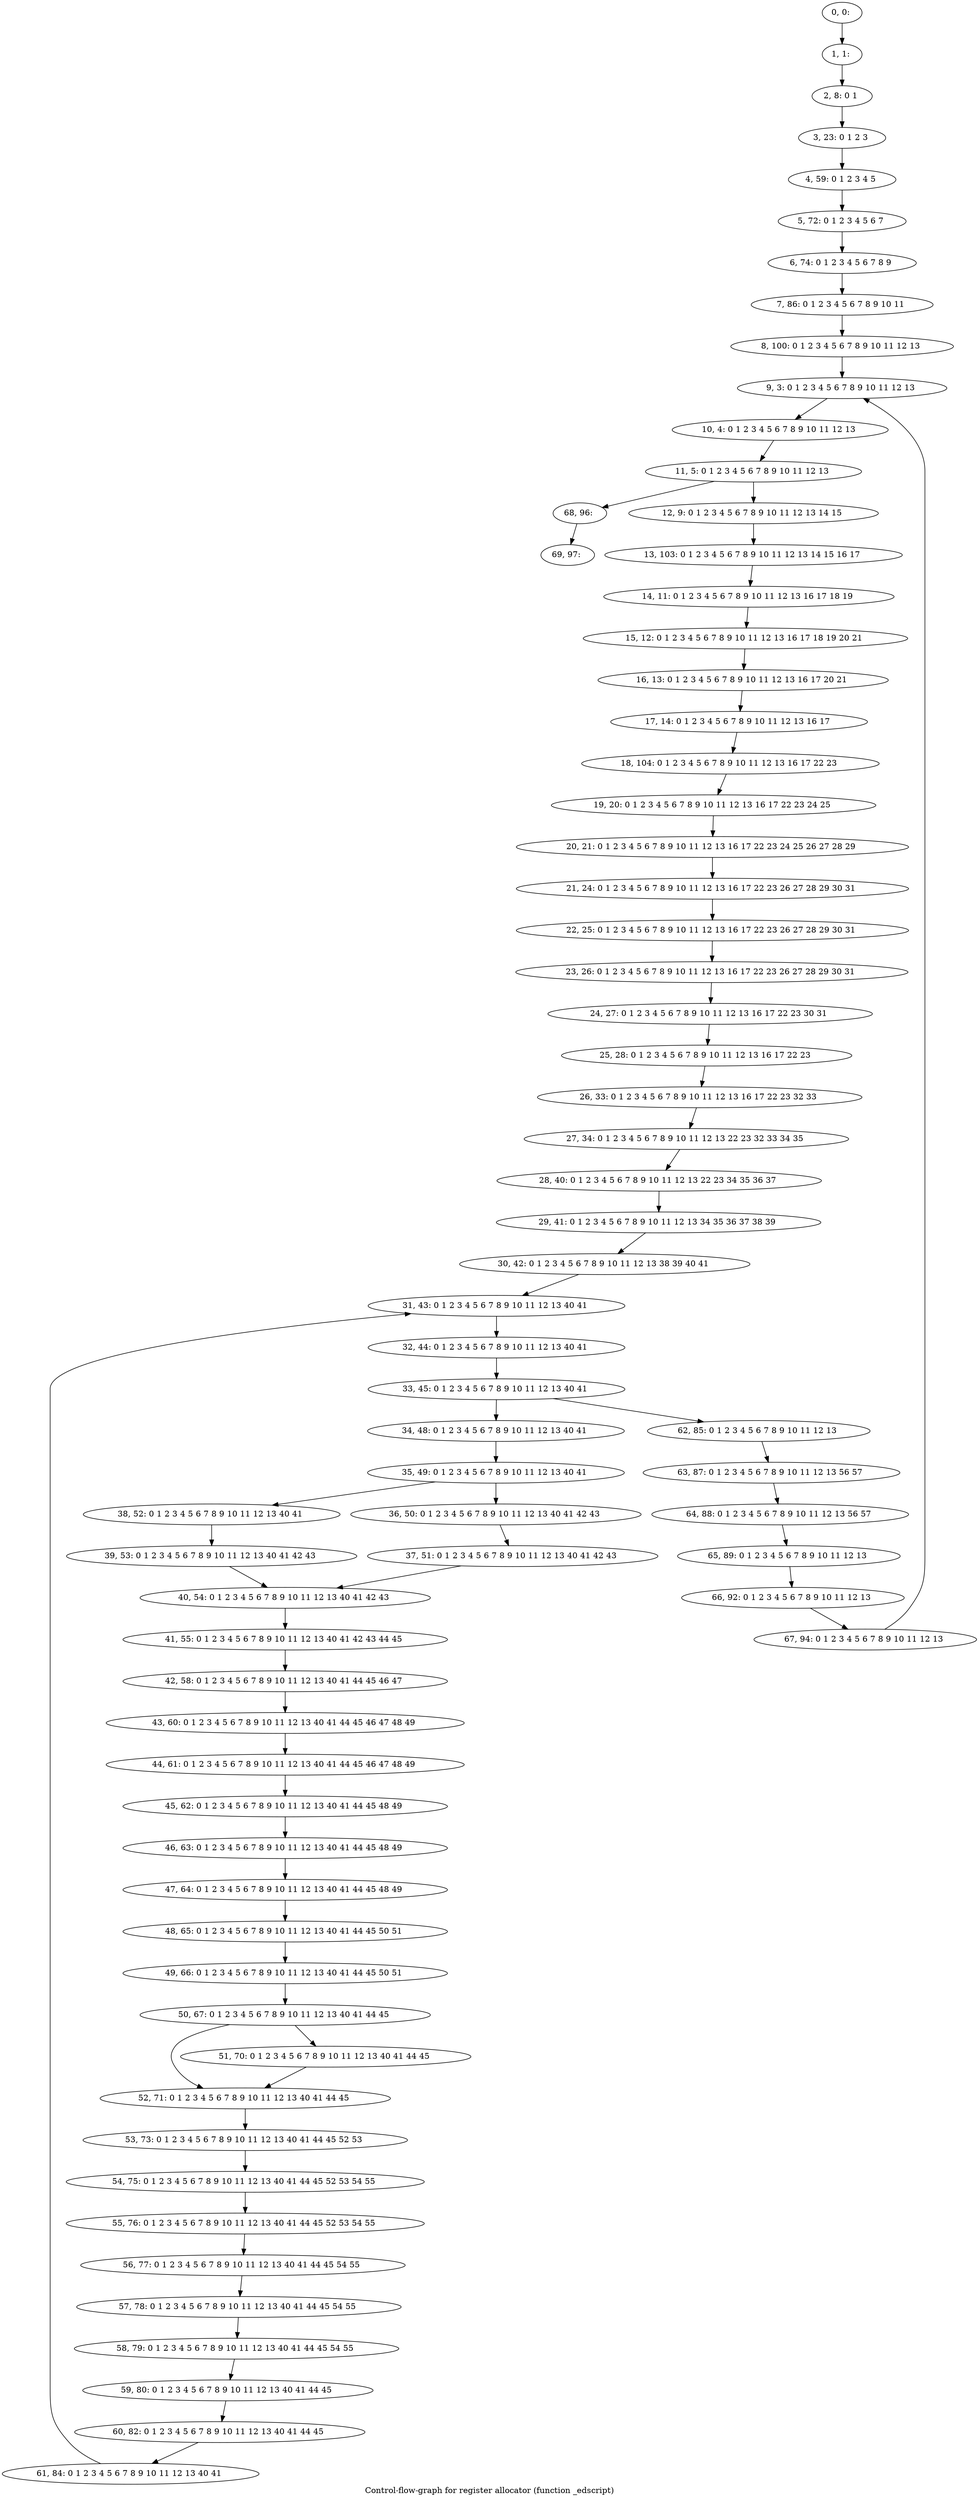 digraph G {
graph [label="Control-flow-graph for register allocator (function _edscript)"]
0[label="0, 0: "];
1[label="1, 1: "];
2[label="2, 8: 0 1 "];
3[label="3, 23: 0 1 2 3 "];
4[label="4, 59: 0 1 2 3 4 5 "];
5[label="5, 72: 0 1 2 3 4 5 6 7 "];
6[label="6, 74: 0 1 2 3 4 5 6 7 8 9 "];
7[label="7, 86: 0 1 2 3 4 5 6 7 8 9 10 11 "];
8[label="8, 100: 0 1 2 3 4 5 6 7 8 9 10 11 12 13 "];
9[label="9, 3: 0 1 2 3 4 5 6 7 8 9 10 11 12 13 "];
10[label="10, 4: 0 1 2 3 4 5 6 7 8 9 10 11 12 13 "];
11[label="11, 5: 0 1 2 3 4 5 6 7 8 9 10 11 12 13 "];
12[label="12, 9: 0 1 2 3 4 5 6 7 8 9 10 11 12 13 14 15 "];
13[label="13, 103: 0 1 2 3 4 5 6 7 8 9 10 11 12 13 14 15 16 17 "];
14[label="14, 11: 0 1 2 3 4 5 6 7 8 9 10 11 12 13 16 17 18 19 "];
15[label="15, 12: 0 1 2 3 4 5 6 7 8 9 10 11 12 13 16 17 18 19 20 21 "];
16[label="16, 13: 0 1 2 3 4 5 6 7 8 9 10 11 12 13 16 17 20 21 "];
17[label="17, 14: 0 1 2 3 4 5 6 7 8 9 10 11 12 13 16 17 "];
18[label="18, 104: 0 1 2 3 4 5 6 7 8 9 10 11 12 13 16 17 22 23 "];
19[label="19, 20: 0 1 2 3 4 5 6 7 8 9 10 11 12 13 16 17 22 23 24 25 "];
20[label="20, 21: 0 1 2 3 4 5 6 7 8 9 10 11 12 13 16 17 22 23 24 25 26 27 28 29 "];
21[label="21, 24: 0 1 2 3 4 5 6 7 8 9 10 11 12 13 16 17 22 23 26 27 28 29 30 31 "];
22[label="22, 25: 0 1 2 3 4 5 6 7 8 9 10 11 12 13 16 17 22 23 26 27 28 29 30 31 "];
23[label="23, 26: 0 1 2 3 4 5 6 7 8 9 10 11 12 13 16 17 22 23 26 27 28 29 30 31 "];
24[label="24, 27: 0 1 2 3 4 5 6 7 8 9 10 11 12 13 16 17 22 23 30 31 "];
25[label="25, 28: 0 1 2 3 4 5 6 7 8 9 10 11 12 13 16 17 22 23 "];
26[label="26, 33: 0 1 2 3 4 5 6 7 8 9 10 11 12 13 16 17 22 23 32 33 "];
27[label="27, 34: 0 1 2 3 4 5 6 7 8 9 10 11 12 13 22 23 32 33 34 35 "];
28[label="28, 40: 0 1 2 3 4 5 6 7 8 9 10 11 12 13 22 23 34 35 36 37 "];
29[label="29, 41: 0 1 2 3 4 5 6 7 8 9 10 11 12 13 34 35 36 37 38 39 "];
30[label="30, 42: 0 1 2 3 4 5 6 7 8 9 10 11 12 13 38 39 40 41 "];
31[label="31, 43: 0 1 2 3 4 5 6 7 8 9 10 11 12 13 40 41 "];
32[label="32, 44: 0 1 2 3 4 5 6 7 8 9 10 11 12 13 40 41 "];
33[label="33, 45: 0 1 2 3 4 5 6 7 8 9 10 11 12 13 40 41 "];
34[label="34, 48: 0 1 2 3 4 5 6 7 8 9 10 11 12 13 40 41 "];
35[label="35, 49: 0 1 2 3 4 5 6 7 8 9 10 11 12 13 40 41 "];
36[label="36, 50: 0 1 2 3 4 5 6 7 8 9 10 11 12 13 40 41 42 43 "];
37[label="37, 51: 0 1 2 3 4 5 6 7 8 9 10 11 12 13 40 41 42 43 "];
38[label="38, 52: 0 1 2 3 4 5 6 7 8 9 10 11 12 13 40 41 "];
39[label="39, 53: 0 1 2 3 4 5 6 7 8 9 10 11 12 13 40 41 42 43 "];
40[label="40, 54: 0 1 2 3 4 5 6 7 8 9 10 11 12 13 40 41 42 43 "];
41[label="41, 55: 0 1 2 3 4 5 6 7 8 9 10 11 12 13 40 41 42 43 44 45 "];
42[label="42, 58: 0 1 2 3 4 5 6 7 8 9 10 11 12 13 40 41 44 45 46 47 "];
43[label="43, 60: 0 1 2 3 4 5 6 7 8 9 10 11 12 13 40 41 44 45 46 47 48 49 "];
44[label="44, 61: 0 1 2 3 4 5 6 7 8 9 10 11 12 13 40 41 44 45 46 47 48 49 "];
45[label="45, 62: 0 1 2 3 4 5 6 7 8 9 10 11 12 13 40 41 44 45 48 49 "];
46[label="46, 63: 0 1 2 3 4 5 6 7 8 9 10 11 12 13 40 41 44 45 48 49 "];
47[label="47, 64: 0 1 2 3 4 5 6 7 8 9 10 11 12 13 40 41 44 45 48 49 "];
48[label="48, 65: 0 1 2 3 4 5 6 7 8 9 10 11 12 13 40 41 44 45 50 51 "];
49[label="49, 66: 0 1 2 3 4 5 6 7 8 9 10 11 12 13 40 41 44 45 50 51 "];
50[label="50, 67: 0 1 2 3 4 5 6 7 8 9 10 11 12 13 40 41 44 45 "];
51[label="51, 70: 0 1 2 3 4 5 6 7 8 9 10 11 12 13 40 41 44 45 "];
52[label="52, 71: 0 1 2 3 4 5 6 7 8 9 10 11 12 13 40 41 44 45 "];
53[label="53, 73: 0 1 2 3 4 5 6 7 8 9 10 11 12 13 40 41 44 45 52 53 "];
54[label="54, 75: 0 1 2 3 4 5 6 7 8 9 10 11 12 13 40 41 44 45 52 53 54 55 "];
55[label="55, 76: 0 1 2 3 4 5 6 7 8 9 10 11 12 13 40 41 44 45 52 53 54 55 "];
56[label="56, 77: 0 1 2 3 4 5 6 7 8 9 10 11 12 13 40 41 44 45 54 55 "];
57[label="57, 78: 0 1 2 3 4 5 6 7 8 9 10 11 12 13 40 41 44 45 54 55 "];
58[label="58, 79: 0 1 2 3 4 5 6 7 8 9 10 11 12 13 40 41 44 45 54 55 "];
59[label="59, 80: 0 1 2 3 4 5 6 7 8 9 10 11 12 13 40 41 44 45 "];
60[label="60, 82: 0 1 2 3 4 5 6 7 8 9 10 11 12 13 40 41 44 45 "];
61[label="61, 84: 0 1 2 3 4 5 6 7 8 9 10 11 12 13 40 41 "];
62[label="62, 85: 0 1 2 3 4 5 6 7 8 9 10 11 12 13 "];
63[label="63, 87: 0 1 2 3 4 5 6 7 8 9 10 11 12 13 56 57 "];
64[label="64, 88: 0 1 2 3 4 5 6 7 8 9 10 11 12 13 56 57 "];
65[label="65, 89: 0 1 2 3 4 5 6 7 8 9 10 11 12 13 "];
66[label="66, 92: 0 1 2 3 4 5 6 7 8 9 10 11 12 13 "];
67[label="67, 94: 0 1 2 3 4 5 6 7 8 9 10 11 12 13 "];
68[label="68, 96: "];
69[label="69, 97: "];
0->1 ;
1->2 ;
2->3 ;
3->4 ;
4->5 ;
5->6 ;
6->7 ;
7->8 ;
8->9 ;
9->10 ;
10->11 ;
11->12 ;
11->68 ;
12->13 ;
13->14 ;
14->15 ;
15->16 ;
16->17 ;
17->18 ;
18->19 ;
19->20 ;
20->21 ;
21->22 ;
22->23 ;
23->24 ;
24->25 ;
25->26 ;
26->27 ;
27->28 ;
28->29 ;
29->30 ;
30->31 ;
31->32 ;
32->33 ;
33->34 ;
33->62 ;
34->35 ;
35->36 ;
35->38 ;
36->37 ;
37->40 ;
38->39 ;
39->40 ;
40->41 ;
41->42 ;
42->43 ;
43->44 ;
44->45 ;
45->46 ;
46->47 ;
47->48 ;
48->49 ;
49->50 ;
50->51 ;
50->52 ;
51->52 ;
52->53 ;
53->54 ;
54->55 ;
55->56 ;
56->57 ;
57->58 ;
58->59 ;
59->60 ;
60->61 ;
61->31 ;
62->63 ;
63->64 ;
64->65 ;
65->66 ;
66->67 ;
67->9 ;
68->69 ;
}
